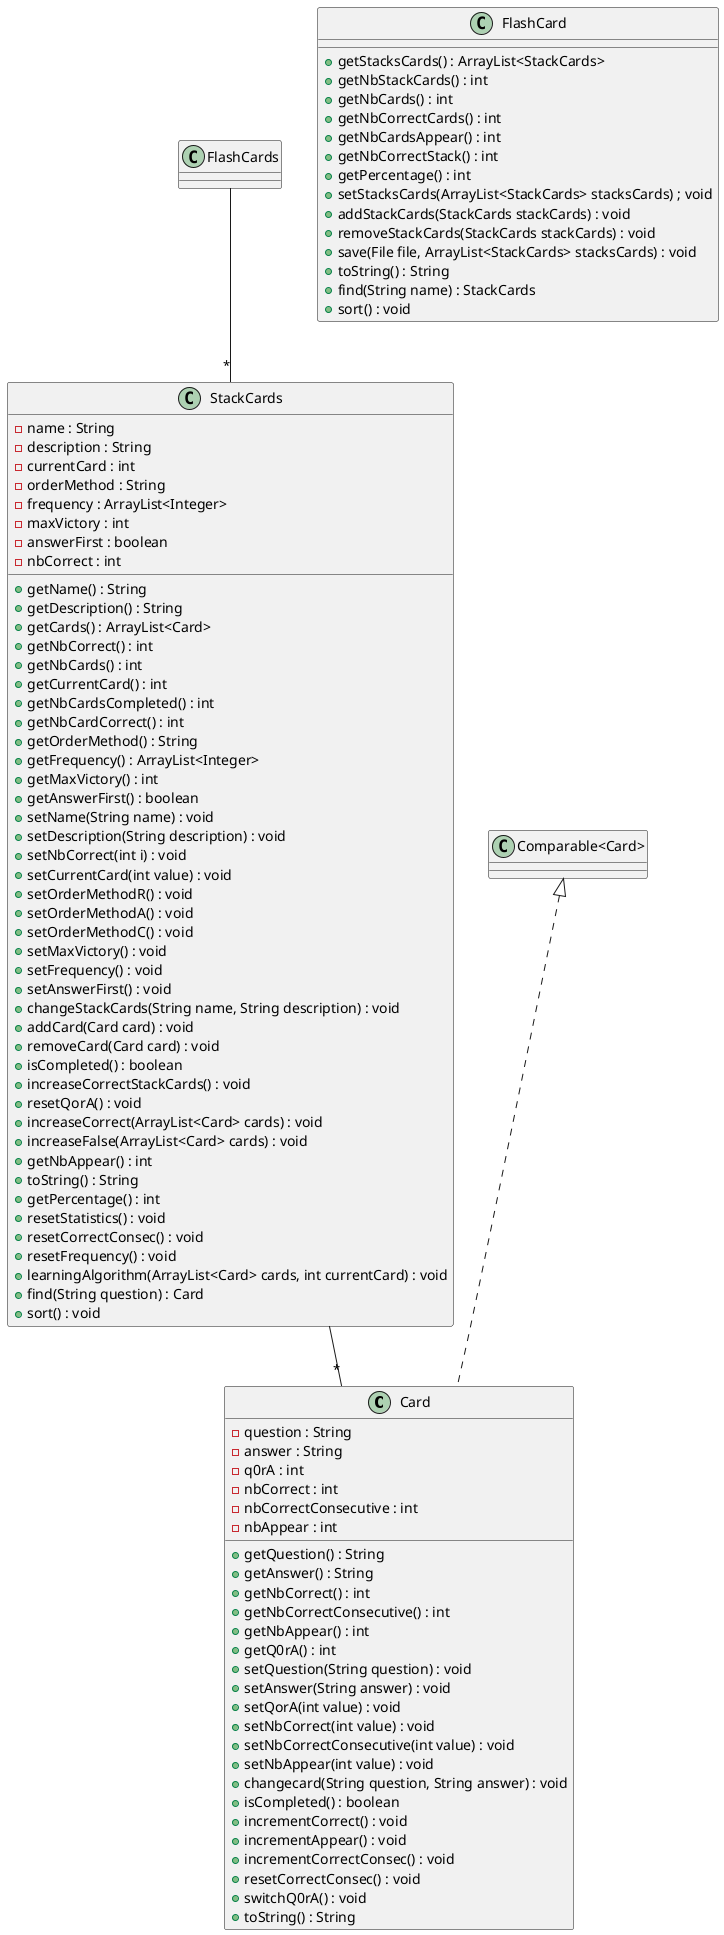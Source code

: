 @startuml Diagramme de classes model

class Card{
    - question : String
    - answer : String
    - q0rA : int
    - nbCorrect : int
    - nbCorrectConsecutive : int
    - nbAppear : int
    + getQuestion() : String
    + getAnswer() : String
    + getNbCorrect() : int
    + getNbCorrectConsecutive() : int
    + getNbAppear() : int
    + getQ0rA() : int
    + setQuestion(String question) : void
    + setAnswer(String answer) : void
    + setQorA(int value) : void
    + setNbCorrect(int value) : void
    + setNbCorrectConsecutive(int value) : void
    + setNbAppear(int value) : void
    + changecard(String question, String answer) : void
    + isCompleted() : boolean
    + incrementCorrect() : void
    + incrementAppear() : void
    + incrementCorrectConsec() : void
    + resetCorrectConsec() : void
    + switchQ0rA() : void
    + toString() : String
}

class StackCards {
    - name : String
    - description : String
    - currentCard : int
    - orderMethod : String
    - frequency : ArrayList<Integer>
    - maxVictory : int
    - answerFirst : boolean
    - nbCorrect : int
    + getName() : String
    + getDescription() : String
    + getCards() : ArrayList<Card>
    + getNbCorrect() : int
    + getNbCards() : int
    + getCurrentCard() : int
    + getNbCardsCompleted() : int
    + getNbCardCorrect() : int
    + getOrderMethod() : String
    + getFrequency() : ArrayList<Integer>
    + getMaxVictory() : int
    + getAnswerFirst() : boolean
    + setName(String name) : void
    + setDescription(String description) : void
    + setNbCorrect(int i) : void
    + setCurrentCard(int value) : void
    + setOrderMethodR() : void
    + setOrderMethodA() : void
    + setOrderMethodC() : void
    + setMaxVictory() : void
    + setFrequency() : void
    + setAnswerFirst() : void
    + changeStackCards(String name, String description) : void
    + addCard(Card card) : void
    + removeCard(Card card) : void
    + isCompleted() : boolean
    + increaseCorrectStackCards() : void
    + resetQorA() : void
    + increaseCorrect(ArrayList<Card> cards) : void
    + increaseFalse(ArrayList<Card> cards) : void
    + getNbAppear() : int
    + toString() : String
    + getPercentage() : int
    + resetStatistics() : void
    + resetCorrectConsec() : void
    + resetFrequency() : void
    + learningAlgorithm(ArrayList<Card> cards, int currentCard) : void
    + find(String question) : Card
    + sort() : void
}

class FlashCard {
    + getStacksCards() : ArrayList<StackCards>
    + getNbStackCards() : int
    + getNbCards() : int
    + getNbCorrectCards() : int
    + getNbCardsAppear() : int
    + getNbCorrectStack() : int
    + getPercentage() : int
    + setStacksCards(ArrayList<StackCards> stacksCards) ; void
    + addStackCards(StackCards stackCards) : void
    + removeStackCards(StackCards stackCards) : void
    + save(File file, ArrayList<StackCards> stacksCards) : void
    + toString() : String
    + find(String name) : StackCards
    + sort() : void
}

"Comparable<Card>" <|.. Card

StackCards -- "*" Card
FlashCards -- "*" StackCards


@enduml
